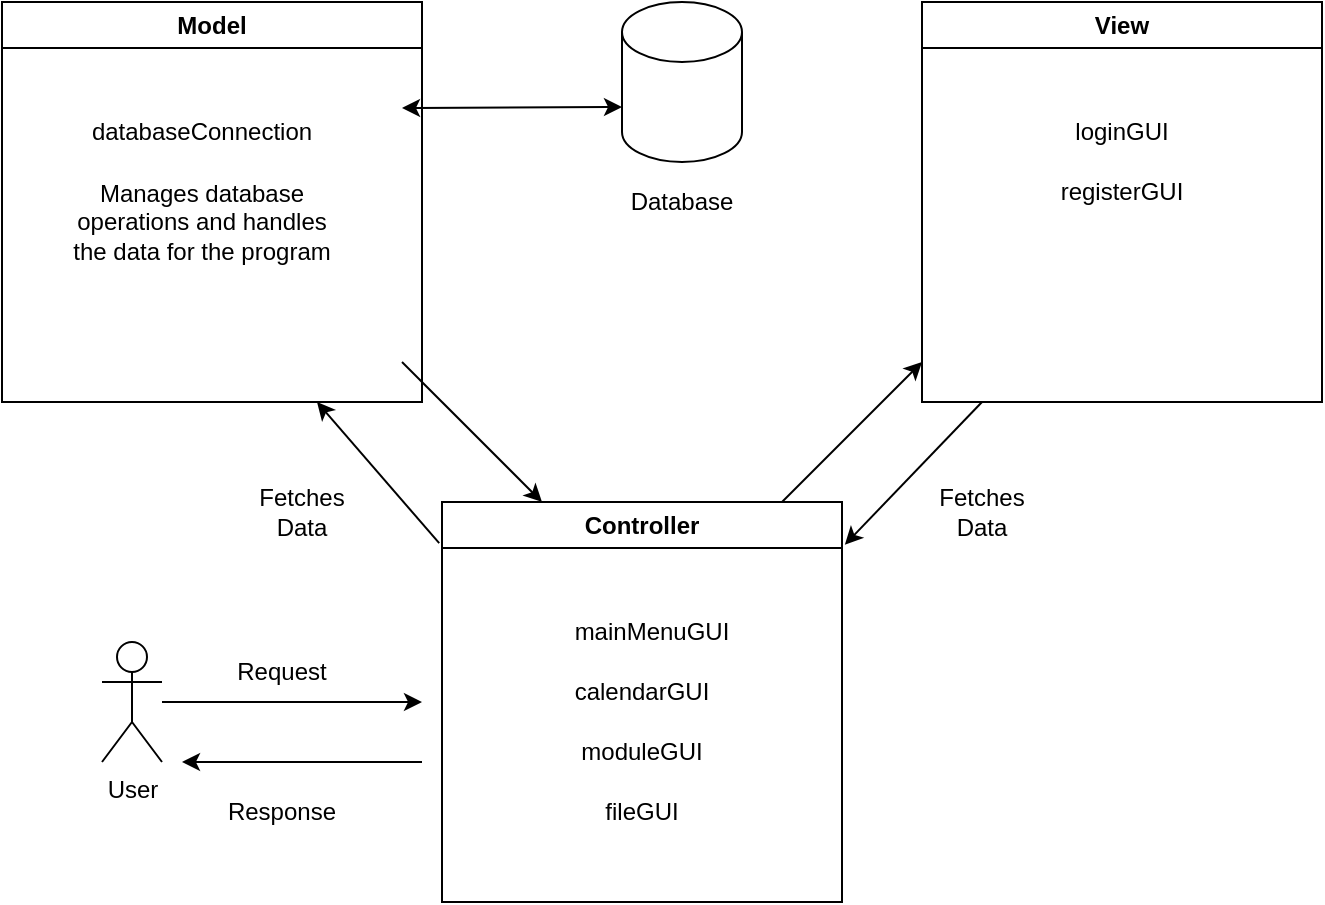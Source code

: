 <mxfile version="21.5.0" type="device" pages="2">
  <diagram name="Page-1" id="5RR-4rVom-Sujk4iPqzt">
    <mxGraphModel dx="780" dy="496" grid="1" gridSize="10" guides="1" tooltips="1" connect="1" arrows="1" fold="1" page="1" pageScale="1" pageWidth="1169" pageHeight="1654" math="0" shadow="0">
      <root>
        <mxCell id="0" />
        <mxCell id="1" parent="0" />
        <mxCell id="fh2X0hLFF8oOC7IPmewJ-2" value="Model" style="swimlane;whiteSpace=wrap;html=1;startSize=23;" parent="1" vertex="1">
          <mxGeometry x="70" y="50" width="210" height="200" as="geometry" />
        </mxCell>
        <mxCell id="fh2X0hLFF8oOC7IPmewJ-21" value="databaseConnection" style="text;html=1;strokeColor=none;fillColor=none;align=center;verticalAlign=middle;whiteSpace=wrap;rounded=0;" parent="fh2X0hLFF8oOC7IPmewJ-2" vertex="1">
          <mxGeometry x="70" y="50" width="60" height="30" as="geometry" />
        </mxCell>
        <mxCell id="fh2X0hLFF8oOC7IPmewJ-22" value="Manages database operations and handles the data for the program" style="text;html=1;strokeColor=none;fillColor=none;align=center;verticalAlign=middle;whiteSpace=wrap;rounded=0;" parent="fh2X0hLFF8oOC7IPmewJ-2" vertex="1">
          <mxGeometry x="30" y="80" width="140" height="60" as="geometry" />
        </mxCell>
        <mxCell id="fh2X0hLFF8oOC7IPmewJ-3" value="View" style="swimlane;whiteSpace=wrap;html=1;" parent="1" vertex="1">
          <mxGeometry x="530" y="50" width="200" height="200" as="geometry" />
        </mxCell>
        <mxCell id="fh2X0hLFF8oOC7IPmewJ-23" value="loginGUI" style="text;html=1;strokeColor=none;fillColor=none;align=center;verticalAlign=middle;whiteSpace=wrap;rounded=0;" parent="fh2X0hLFF8oOC7IPmewJ-3" vertex="1">
          <mxGeometry x="70" y="50" width="60" height="30" as="geometry" />
        </mxCell>
        <mxCell id="fh2X0hLFF8oOC7IPmewJ-24" value="registerGUI" style="text;html=1;strokeColor=none;fillColor=none;align=center;verticalAlign=middle;whiteSpace=wrap;rounded=0;" parent="fh2X0hLFF8oOC7IPmewJ-3" vertex="1">
          <mxGeometry x="70" y="80" width="60" height="30" as="geometry" />
        </mxCell>
        <mxCell id="fh2X0hLFF8oOC7IPmewJ-4" value="Controller" style="swimlane;whiteSpace=wrap;html=1;" parent="1" vertex="1">
          <mxGeometry x="290" y="300" width="200" height="200" as="geometry" />
        </mxCell>
        <mxCell id="fh2X0hLFF8oOC7IPmewJ-25" value="mainMenuGUI&lt;br&gt;" style="text;html=1;strokeColor=none;fillColor=none;align=center;verticalAlign=middle;whiteSpace=wrap;rounded=0;" parent="fh2X0hLFF8oOC7IPmewJ-4" vertex="1">
          <mxGeometry x="70" y="50" width="70" height="30" as="geometry" />
        </mxCell>
        <mxCell id="fh2X0hLFF8oOC7IPmewJ-26" value="calendarGUI" style="text;html=1;strokeColor=none;fillColor=none;align=center;verticalAlign=middle;whiteSpace=wrap;rounded=0;" parent="fh2X0hLFF8oOC7IPmewJ-4" vertex="1">
          <mxGeometry x="70" y="80" width="60" height="30" as="geometry" />
        </mxCell>
        <mxCell id="fh2X0hLFF8oOC7IPmewJ-27" value="moduleGUI" style="text;html=1;strokeColor=none;fillColor=none;align=center;verticalAlign=middle;whiteSpace=wrap;rounded=0;" parent="fh2X0hLFF8oOC7IPmewJ-4" vertex="1">
          <mxGeometry x="70" y="110" width="60" height="30" as="geometry" />
        </mxCell>
        <mxCell id="fh2X0hLFF8oOC7IPmewJ-28" value="fileGUI" style="text;html=1;strokeColor=none;fillColor=none;align=center;verticalAlign=middle;whiteSpace=wrap;rounded=0;" parent="fh2X0hLFF8oOC7IPmewJ-4" vertex="1">
          <mxGeometry x="70" y="140" width="60" height="30" as="geometry" />
        </mxCell>
        <mxCell id="fh2X0hLFF8oOC7IPmewJ-5" value="User" style="shape=umlActor;verticalLabelPosition=bottom;verticalAlign=top;html=1;outlineConnect=0;" parent="1" vertex="1">
          <mxGeometry x="120" y="370" width="30" height="60" as="geometry" />
        </mxCell>
        <mxCell id="fh2X0hLFF8oOC7IPmewJ-6" value="" style="endArrow=classic;html=1;rounded=0;" parent="1" source="fh2X0hLFF8oOC7IPmewJ-5" edge="1">
          <mxGeometry width="50" height="50" relative="1" as="geometry">
            <mxPoint x="170" y="320" as="sourcePoint" />
            <mxPoint x="280" y="400" as="targetPoint" />
            <Array as="points">
              <mxPoint x="210" y="400" />
            </Array>
          </mxGeometry>
        </mxCell>
        <mxCell id="fh2X0hLFF8oOC7IPmewJ-7" value="" style="endArrow=classic;html=1;rounded=0;" parent="1" edge="1">
          <mxGeometry width="50" height="50" relative="1" as="geometry">
            <mxPoint x="280" y="430" as="sourcePoint" />
            <mxPoint x="160" y="430" as="targetPoint" />
          </mxGeometry>
        </mxCell>
        <mxCell id="fh2X0hLFF8oOC7IPmewJ-8" value="Request" style="text;html=1;strokeColor=none;fillColor=none;align=center;verticalAlign=middle;whiteSpace=wrap;rounded=0;" parent="1" vertex="1">
          <mxGeometry x="180" y="370" width="60" height="30" as="geometry" />
        </mxCell>
        <mxCell id="fh2X0hLFF8oOC7IPmewJ-9" value="Response" style="text;html=1;strokeColor=none;fillColor=none;align=center;verticalAlign=middle;whiteSpace=wrap;rounded=0;" parent="1" vertex="1">
          <mxGeometry x="180" y="440" width="60" height="30" as="geometry" />
        </mxCell>
        <mxCell id="fh2X0hLFF8oOC7IPmewJ-10" value="" style="shape=cylinder3;whiteSpace=wrap;html=1;boundedLbl=1;backgroundOutline=1;size=15;" parent="1" vertex="1">
          <mxGeometry x="380" y="50" width="60" height="80" as="geometry" />
        </mxCell>
        <mxCell id="fh2X0hLFF8oOC7IPmewJ-11" value="Database" style="text;html=1;strokeColor=none;fillColor=none;align=center;verticalAlign=middle;whiteSpace=wrap;rounded=0;" parent="1" vertex="1">
          <mxGeometry x="380" y="135" width="60" height="30" as="geometry" />
        </mxCell>
        <mxCell id="fh2X0hLFF8oOC7IPmewJ-12" value="" style="endArrow=classic;html=1;rounded=0;entryX=0.75;entryY=1;entryDx=0;entryDy=0;exitX=-0.007;exitY=0.103;exitDx=0;exitDy=0;exitPerimeter=0;" parent="1" source="fh2X0hLFF8oOC7IPmewJ-4" target="fh2X0hLFF8oOC7IPmewJ-2" edge="1">
          <mxGeometry width="50" height="50" relative="1" as="geometry">
            <mxPoint x="270" y="320" as="sourcePoint" />
            <mxPoint x="320" y="270" as="targetPoint" />
          </mxGeometry>
        </mxCell>
        <mxCell id="fh2X0hLFF8oOC7IPmewJ-13" value="" style="endArrow=classic;html=1;rounded=0;entryX=0.25;entryY=0;entryDx=0;entryDy=0;" parent="1" target="fh2X0hLFF8oOC7IPmewJ-4" edge="1">
          <mxGeometry width="50" height="50" relative="1" as="geometry">
            <mxPoint x="270" y="230" as="sourcePoint" />
            <mxPoint x="320" y="180" as="targetPoint" />
          </mxGeometry>
        </mxCell>
        <mxCell id="fh2X0hLFF8oOC7IPmewJ-14" value="" style="endArrow=classic;html=1;rounded=0;" parent="1" edge="1">
          <mxGeometry width="50" height="50" relative="1" as="geometry">
            <mxPoint x="460" y="300" as="sourcePoint" />
            <mxPoint x="530" y="230" as="targetPoint" />
          </mxGeometry>
        </mxCell>
        <mxCell id="fh2X0hLFF8oOC7IPmewJ-15" value="" style="endArrow=classic;html=1;rounded=0;entryX=1.007;entryY=0.107;entryDx=0;entryDy=0;entryPerimeter=0;" parent="1" target="fh2X0hLFF8oOC7IPmewJ-4" edge="1">
          <mxGeometry width="50" height="50" relative="1" as="geometry">
            <mxPoint x="560" y="250" as="sourcePoint" />
            <mxPoint x="580" y="270" as="targetPoint" />
          </mxGeometry>
        </mxCell>
        <mxCell id="fh2X0hLFF8oOC7IPmewJ-16" value="Fetches&lt;br&gt;Data" style="text;html=1;strokeColor=none;fillColor=none;align=center;verticalAlign=middle;whiteSpace=wrap;rounded=0;" parent="1" vertex="1">
          <mxGeometry x="190" y="290" width="60" height="30" as="geometry" />
        </mxCell>
        <mxCell id="fh2X0hLFF8oOC7IPmewJ-17" value="Fetches&lt;br&gt;Data" style="text;html=1;strokeColor=none;fillColor=none;align=center;verticalAlign=middle;whiteSpace=wrap;rounded=0;" parent="1" vertex="1">
          <mxGeometry x="530" y="290" width="60" height="30" as="geometry" />
        </mxCell>
        <mxCell id="fh2X0hLFF8oOC7IPmewJ-18" value="" style="endArrow=classic;startArrow=classic;html=1;rounded=0;entryX=0;entryY=0;entryDx=0;entryDy=52.5;entryPerimeter=0;" parent="1" target="fh2X0hLFF8oOC7IPmewJ-10" edge="1">
          <mxGeometry width="50" height="50" relative="1" as="geometry">
            <mxPoint x="270" y="103" as="sourcePoint" />
            <mxPoint x="320" y="60" as="targetPoint" />
          </mxGeometry>
        </mxCell>
      </root>
    </mxGraphModel>
  </diagram>
  <diagram id="phs5cfSSj5fd8sCQOTF-" name="Page-2">
    <mxGraphModel dx="1059" dy="681" grid="1" gridSize="10" guides="1" tooltips="1" connect="1" arrows="1" fold="1" page="1" pageScale="1" pageWidth="1169" pageHeight="1654" math="0" shadow="0">
      <root>
        <mxCell id="0" />
        <mxCell id="1" parent="0" />
        <mxCell id="UFnrWVsLcY0LPF25ePLZ-1" value="loginGUI" style="swimlane;whiteSpace=wrap;html=1;swimlaneFillColor=default;" vertex="1" parent="1">
          <mxGeometry x="485" y="240" width="200" height="150" as="geometry" />
        </mxCell>
        <mxCell id="UFnrWVsLcY0LPF25ePLZ-3" value="" style="endArrow=none;html=1;rounded=0;" edge="1" parent="UFnrWVsLcY0LPF25ePLZ-1">
          <mxGeometry width="50" height="50" relative="1" as="geometry">
            <mxPoint y="100" as="sourcePoint" />
            <mxPoint x="200" y="100" as="targetPoint" />
            <Array as="points">
              <mxPoint x="100" y="100" />
            </Array>
          </mxGeometry>
        </mxCell>
        <mxCell id="UFnrWVsLcY0LPF25ePLZ-5" value="username :: String" style="text;html=1;strokeColor=none;fillColor=none;align=center;verticalAlign=middle;whiteSpace=wrap;rounded=0;" vertex="1" parent="UFnrWVsLcY0LPF25ePLZ-1">
          <mxGeometry x="30" y="30" width="140" height="30" as="geometry" />
        </mxCell>
        <mxCell id="UFnrWVsLcY0LPF25ePLZ-6" value="password :: String" style="text;html=1;strokeColor=none;fillColor=none;align=center;verticalAlign=middle;whiteSpace=wrap;rounded=0;" vertex="1" parent="UFnrWVsLcY0LPF25ePLZ-1">
          <mxGeometry x="30" y="60" width="140" height="30" as="geometry" />
        </mxCell>
        <mxCell id="UFnrWVsLcY0LPF25ePLZ-7" value="userLogin()" style="text;html=1;strokeColor=none;fillColor=none;align=center;verticalAlign=middle;whiteSpace=wrap;rounded=0;" vertex="1" parent="UFnrWVsLcY0LPF25ePLZ-1">
          <mxGeometry x="30" y="110" width="140" height="30" as="geometry" />
        </mxCell>
        <mxCell id="UFnrWVsLcY0LPF25ePLZ-10" value="registerGUI" style="swimlane;whiteSpace=wrap;html=1;swimlaneFillColor=default;" vertex="1" parent="1">
          <mxGeometry x="140" y="190" width="200" height="250" as="geometry" />
        </mxCell>
        <mxCell id="UFnrWVsLcY0LPF25ePLZ-11" value="" style="endArrow=none;html=1;rounded=0;" edge="1" parent="UFnrWVsLcY0LPF25ePLZ-10">
          <mxGeometry width="50" height="50" relative="1" as="geometry">
            <mxPoint y="200" as="sourcePoint" />
            <mxPoint x="200" y="200" as="targetPoint" />
            <Array as="points">
              <mxPoint x="100" y="200" />
            </Array>
          </mxGeometry>
        </mxCell>
        <mxCell id="UFnrWVsLcY0LPF25ePLZ-12" value="username :: String" style="text;html=1;strokeColor=none;fillColor=none;align=center;verticalAlign=middle;whiteSpace=wrap;rounded=0;" vertex="1" parent="UFnrWVsLcY0LPF25ePLZ-10">
          <mxGeometry x="30" y="130" width="140" height="30" as="geometry" />
        </mxCell>
        <mxCell id="UFnrWVsLcY0LPF25ePLZ-13" value="password :: String" style="text;html=1;strokeColor=none;fillColor=none;align=center;verticalAlign=middle;whiteSpace=wrap;rounded=0;" vertex="1" parent="UFnrWVsLcY0LPF25ePLZ-10">
          <mxGeometry x="30" y="160" width="140" height="30" as="geometry" />
        </mxCell>
        <mxCell id="UFnrWVsLcY0LPF25ePLZ-14" value="userRegister()" style="text;html=1;strokeColor=none;fillColor=none;align=center;verticalAlign=middle;whiteSpace=wrap;rounded=0;" vertex="1" parent="UFnrWVsLcY0LPF25ePLZ-10">
          <mxGeometry x="30" y="210" width="140" height="30" as="geometry" />
        </mxCell>
        <mxCell id="UFnrWVsLcY0LPF25ePLZ-15" value="surname :: String" style="text;html=1;strokeColor=none;fillColor=none;align=center;verticalAlign=middle;whiteSpace=wrap;rounded=0;" vertex="1" parent="UFnrWVsLcY0LPF25ePLZ-10">
          <mxGeometry x="30" y="70" width="140" height="30" as="geometry" />
        </mxCell>
        <mxCell id="UFnrWVsLcY0LPF25ePLZ-16" value="email :: String" style="text;html=1;strokeColor=none;fillColor=none;align=center;verticalAlign=middle;whiteSpace=wrap;rounded=0;" vertex="1" parent="UFnrWVsLcY0LPF25ePLZ-10">
          <mxGeometry x="30" y="100" width="140" height="30" as="geometry" />
        </mxCell>
        <mxCell id="UFnrWVsLcY0LPF25ePLZ-17" value="firstname :: String" style="text;html=1;strokeColor=none;fillColor=none;align=center;verticalAlign=middle;whiteSpace=wrap;rounded=0;" vertex="1" parent="UFnrWVsLcY0LPF25ePLZ-10">
          <mxGeometry x="30" y="40" width="140" height="30" as="geometry" />
        </mxCell>
        <mxCell id="UFnrWVsLcY0LPF25ePLZ-18" value="moduleGUI" style="swimlane;whiteSpace=wrap;html=1;swimlaneFillColor=default;" vertex="1" parent="1">
          <mxGeometry x="360" y="680" width="200" height="280" as="geometry" />
        </mxCell>
        <mxCell id="UFnrWVsLcY0LPF25ePLZ-19" value="" style="endArrow=none;html=1;rounded=0;" edge="1" parent="UFnrWVsLcY0LPF25ePLZ-18">
          <mxGeometry width="50" height="50" relative="1" as="geometry">
            <mxPoint y="130" as="sourcePoint" />
            <mxPoint x="200" y="130" as="targetPoint" />
            <Array as="points">
              <mxPoint x="100" y="130" />
            </Array>
          </mxGeometry>
        </mxCell>
        <mxCell id="UFnrWVsLcY0LPF25ePLZ-22" value="refreshTable()" style="text;html=1;strokeColor=none;fillColor=none;align=center;verticalAlign=middle;whiteSpace=wrap;rounded=0;" vertex="1" parent="UFnrWVsLcY0LPF25ePLZ-18">
          <mxGeometry x="35" y="250" width="140" height="30" as="geometry" />
        </mxCell>
        <mxCell id="UFnrWVsLcY0LPF25ePLZ-23" value="moduleCode :: int" style="text;html=1;strokeColor=none;fillColor=none;align=center;verticalAlign=middle;whiteSpace=wrap;rounded=0;" vertex="1" parent="UFnrWVsLcY0LPF25ePLZ-18">
          <mxGeometry x="30" y="60" width="140" height="30" as="geometry" />
        </mxCell>
        <mxCell id="UFnrWVsLcY0LPF25ePLZ-24" value="moduleLecturer :: String" style="text;html=1;strokeColor=none;fillColor=none;align=center;verticalAlign=middle;whiteSpace=wrap;rounded=0;" vertex="1" parent="UFnrWVsLcY0LPF25ePLZ-18">
          <mxGeometry x="30" y="90" width="140" height="30" as="geometry" />
        </mxCell>
        <mxCell id="UFnrWVsLcY0LPF25ePLZ-25" value="moduleName :: String" style="text;html=1;strokeColor=none;fillColor=none;align=center;verticalAlign=middle;whiteSpace=wrap;rounded=0;" vertex="1" parent="UFnrWVsLcY0LPF25ePLZ-18">
          <mxGeometry x="30" y="30" width="140" height="30" as="geometry" />
        </mxCell>
        <mxCell id="UFnrWVsLcY0LPF25ePLZ-26" value="deleteBtn()" style="text;html=1;strokeColor=none;fillColor=none;align=center;verticalAlign=middle;whiteSpace=wrap;rounded=0;" vertex="1" parent="UFnrWVsLcY0LPF25ePLZ-18">
          <mxGeometry x="35" y="220" width="140" height="30" as="geometry" />
        </mxCell>
        <mxCell id="UFnrWVsLcY0LPF25ePLZ-27" value="updateBtn()" style="text;html=1;strokeColor=none;fillColor=none;align=center;verticalAlign=middle;whiteSpace=wrap;rounded=0;" vertex="1" parent="UFnrWVsLcY0LPF25ePLZ-18">
          <mxGeometry x="35" y="190" width="140" height="30" as="geometry" />
        </mxCell>
        <mxCell id="UFnrWVsLcY0LPF25ePLZ-28" value="readBtn()" style="text;html=1;strokeColor=none;fillColor=none;align=center;verticalAlign=middle;whiteSpace=wrap;rounded=0;" vertex="1" parent="UFnrWVsLcY0LPF25ePLZ-18">
          <mxGeometry x="35" y="160" width="140" height="30" as="geometry" />
        </mxCell>
        <mxCell id="UFnrWVsLcY0LPF25ePLZ-29" value="addBtn()" style="text;html=1;strokeColor=none;fillColor=none;align=center;verticalAlign=middle;whiteSpace=wrap;rounded=0;" vertex="1" parent="UFnrWVsLcY0LPF25ePLZ-18">
          <mxGeometry x="35" y="130" width="140" height="30" as="geometry" />
        </mxCell>
        <mxCell id="UFnrWVsLcY0LPF25ePLZ-30" value="mainMenu" style="swimlane;whiteSpace=wrap;html=1;swimlaneFillColor=default;" vertex="1" parent="1">
          <mxGeometry x="485" y="450" width="200" height="180" as="geometry" />
        </mxCell>
        <mxCell id="UFnrWVsLcY0LPF25ePLZ-32" value="feedbackBtn()" style="text;html=1;strokeColor=none;fillColor=none;align=center;verticalAlign=middle;whiteSpace=wrap;rounded=0;" vertex="1" parent="UFnrWVsLcY0LPF25ePLZ-30">
          <mxGeometry x="30" y="150" width="140" height="30" as="geometry" />
        </mxCell>
        <mxCell id="UFnrWVsLcY0LPF25ePLZ-36" value="classesBtn()" style="text;html=1;strokeColor=none;fillColor=none;align=center;verticalAlign=middle;whiteSpace=wrap;rounded=0;" vertex="1" parent="UFnrWVsLcY0LPF25ePLZ-30">
          <mxGeometry x="30" y="120" width="140" height="30" as="geometry" />
        </mxCell>
        <mxCell id="UFnrWVsLcY0LPF25ePLZ-37" value="filesBtn()" style="text;html=1;strokeColor=none;fillColor=none;align=center;verticalAlign=middle;whiteSpace=wrap;rounded=0;" vertex="1" parent="UFnrWVsLcY0LPF25ePLZ-30">
          <mxGeometry x="30" y="90" width="140" height="30" as="geometry" />
        </mxCell>
        <mxCell id="UFnrWVsLcY0LPF25ePLZ-38" value="moduleBtn()" style="text;html=1;strokeColor=none;fillColor=none;align=center;verticalAlign=middle;whiteSpace=wrap;rounded=0;" vertex="1" parent="UFnrWVsLcY0LPF25ePLZ-30">
          <mxGeometry x="30" y="60" width="140" height="30" as="geometry" />
        </mxCell>
        <mxCell id="UFnrWVsLcY0LPF25ePLZ-39" value="calendarBtn()" style="text;html=1;strokeColor=none;fillColor=none;align=center;verticalAlign=middle;whiteSpace=wrap;rounded=0;" vertex="1" parent="UFnrWVsLcY0LPF25ePLZ-30">
          <mxGeometry x="30" y="30" width="140" height="30" as="geometry" />
        </mxCell>
        <mxCell id="UFnrWVsLcY0LPF25ePLZ-42" value="fileGUI" style="swimlane;whiteSpace=wrap;html=1;swimlaneFillColor=default;" vertex="1" parent="1">
          <mxGeometry x="920" y="680" width="200" height="100" as="geometry" />
        </mxCell>
        <mxCell id="UFnrWVsLcY0LPF25ePLZ-44" value="uploadFile()" style="text;html=1;strokeColor=none;fillColor=none;align=center;verticalAlign=middle;whiteSpace=wrap;rounded=0;" vertex="1" parent="UFnrWVsLcY0LPF25ePLZ-42">
          <mxGeometry x="30" y="30" width="140" height="30" as="geometry" />
        </mxCell>
        <mxCell id="UFnrWVsLcY0LPF25ePLZ-45" value="downloadFile()" style="text;html=1;strokeColor=none;fillColor=none;align=center;verticalAlign=middle;whiteSpace=wrap;rounded=0;" vertex="1" parent="UFnrWVsLcY0LPF25ePLZ-42">
          <mxGeometry x="30" y="60" width="140" height="30" as="geometry" />
        </mxCell>
        <mxCell id="UFnrWVsLcY0LPF25ePLZ-47" value="feedbackGUI" style="swimlane;whiteSpace=wrap;html=1;swimlaneFillColor=default;" vertex="1" parent="1">
          <mxGeometry x="640" y="680" width="200" height="230" as="geometry" />
        </mxCell>
        <mxCell id="UFnrWVsLcY0LPF25ePLZ-48" value="" style="endArrow=none;html=1;rounded=0;" edge="1" parent="UFnrWVsLcY0LPF25ePLZ-47">
          <mxGeometry width="50" height="50" relative="1" as="geometry">
            <mxPoint y="190" as="sourcePoint" />
            <mxPoint x="200" y="190" as="targetPoint" />
            <Array as="points">
              <mxPoint x="100" y="190" />
            </Array>
          </mxGeometry>
        </mxCell>
        <mxCell id="UFnrWVsLcY0LPF25ePLZ-49" value="feedbackArea :: String" style="text;html=1;strokeColor=none;fillColor=none;align=center;verticalAlign=middle;whiteSpace=wrap;rounded=0;" vertex="1" parent="UFnrWVsLcY0LPF25ePLZ-47">
          <mxGeometry x="30" y="150" width="140" height="30" as="geometry" />
        </mxCell>
        <mxCell id="UFnrWVsLcY0LPF25ePLZ-51" value="sendBtn()" style="text;html=1;strokeColor=none;fillColor=none;align=center;verticalAlign=middle;whiteSpace=wrap;rounded=0;" vertex="1" parent="UFnrWVsLcY0LPF25ePLZ-47">
          <mxGeometry x="30" y="200" width="140" height="30" as="geometry" />
        </mxCell>
        <mxCell id="UFnrWVsLcY0LPF25ePLZ-53" value="receiveEmail :: String" style="text;html=1;strokeColor=none;fillColor=none;align=center;verticalAlign=middle;whiteSpace=wrap;rounded=0;" vertex="1" parent="UFnrWVsLcY0LPF25ePLZ-47">
          <mxGeometry x="30" y="60" width="140" height="30" as="geometry" />
        </mxCell>
        <mxCell id="UFnrWVsLcY0LPF25ePLZ-54" value="firstname :: String" style="text;html=1;strokeColor=none;fillColor=none;align=center;verticalAlign=middle;whiteSpace=wrap;rounded=0;" vertex="1" parent="UFnrWVsLcY0LPF25ePLZ-47">
          <mxGeometry x="30" y="30" width="140" height="30" as="geometry" />
        </mxCell>
        <mxCell id="UFnrWVsLcY0LPF25ePLZ-55" value="sendEmail :: String" style="text;html=1;strokeColor=none;fillColor=none;align=center;verticalAlign=middle;whiteSpace=wrap;rounded=0;" vertex="1" parent="UFnrWVsLcY0LPF25ePLZ-47">
          <mxGeometry x="30" y="90" width="140" height="30" as="geometry" />
        </mxCell>
        <mxCell id="UFnrWVsLcY0LPF25ePLZ-56" value="sendEmailPassword :: String" style="text;html=1;strokeColor=none;fillColor=none;align=center;verticalAlign=middle;whiteSpace=wrap;rounded=0;" vertex="1" parent="UFnrWVsLcY0LPF25ePLZ-47">
          <mxGeometry x="20" y="120" width="160" height="30" as="geometry" />
        </mxCell>
        <mxCell id="UFnrWVsLcY0LPF25ePLZ-57" value="databaseConnection" style="swimlane;whiteSpace=wrap;html=1;swimlaneFillColor=default;" vertex="1" parent="1">
          <mxGeometry x="485" y="10" width="200" height="190" as="geometry" />
        </mxCell>
        <mxCell id="UFnrWVsLcY0LPF25ePLZ-58" value="" style="endArrow=none;html=1;rounded=0;" edge="1" parent="UFnrWVsLcY0LPF25ePLZ-57">
          <mxGeometry width="50" height="50" relative="1" as="geometry">
            <mxPoint y="140" as="sourcePoint" />
            <mxPoint x="200" y="140" as="targetPoint" />
            <Array as="points">
              <mxPoint x="100" y="140" />
            </Array>
          </mxGeometry>
        </mxCell>
        <mxCell id="UFnrWVsLcY0LPF25ePLZ-59" value="db_url :: String" style="text;html=1;strokeColor=none;fillColor=none;align=center;verticalAlign=middle;whiteSpace=wrap;rounded=0;" vertex="1" parent="UFnrWVsLcY0LPF25ePLZ-57">
          <mxGeometry x="30" y="30" width="140" height="30" as="geometry" />
        </mxCell>
        <mxCell id="UFnrWVsLcY0LPF25ePLZ-60" value="user :: String" style="text;html=1;strokeColor=none;fillColor=none;align=center;verticalAlign=middle;whiteSpace=wrap;rounded=0;" vertex="1" parent="UFnrWVsLcY0LPF25ePLZ-57">
          <mxGeometry x="30" y="60" width="140" height="30" as="geometry" />
        </mxCell>
        <mxCell id="UFnrWVsLcY0LPF25ePLZ-61" value="openConnection()&lt;br&gt;closeConnection()" style="text;html=1;strokeColor=none;fillColor=none;align=center;verticalAlign=middle;whiteSpace=wrap;rounded=0;" vertex="1" parent="UFnrWVsLcY0LPF25ePLZ-57">
          <mxGeometry x="30" y="150" width="140" height="30" as="geometry" />
        </mxCell>
        <mxCell id="UFnrWVsLcY0LPF25ePLZ-62" value="pass :: String" style="text;html=1;strokeColor=none;fillColor=none;align=center;verticalAlign=middle;whiteSpace=wrap;rounded=0;" vertex="1" parent="UFnrWVsLcY0LPF25ePLZ-57">
          <mxGeometry x="30" y="90" width="140" height="30" as="geometry" />
        </mxCell>
        <mxCell id="UFnrWVsLcY0LPF25ePLZ-64" value="calendarGUI" style="swimlane;whiteSpace=wrap;html=1;swimlaneFillColor=default;" vertex="1" parent="1">
          <mxGeometry x="80" y="670" width="200" height="250" as="geometry" />
        </mxCell>
        <mxCell id="UFnrWVsLcY0LPF25ePLZ-65" value="" style="endArrow=none;html=1;rounded=0;" edge="1" parent="UFnrWVsLcY0LPF25ePLZ-64">
          <mxGeometry width="50" height="50" relative="1" as="geometry">
            <mxPoint y="130" as="sourcePoint" />
            <mxPoint x="200" y="130" as="targetPoint" />
            <Array as="points">
              <mxPoint x="100" y="130" />
            </Array>
          </mxGeometry>
        </mxCell>
        <mxCell id="UFnrWVsLcY0LPF25ePLZ-67" value="moduleCode :: int" style="text;html=1;strokeColor=none;fillColor=none;align=center;verticalAlign=middle;whiteSpace=wrap;rounded=0;" vertex="1" parent="UFnrWVsLcY0LPF25ePLZ-64">
          <mxGeometry x="30" y="60" width="140" height="30" as="geometry" />
        </mxCell>
        <mxCell id="UFnrWVsLcY0LPF25ePLZ-68" value="moduleLecturer :: String" style="text;html=1;strokeColor=none;fillColor=none;align=center;verticalAlign=middle;whiteSpace=wrap;rounded=0;" vertex="1" parent="UFnrWVsLcY0LPF25ePLZ-64">
          <mxGeometry x="30" y="90" width="140" height="30" as="geometry" />
        </mxCell>
        <mxCell id="UFnrWVsLcY0LPF25ePLZ-69" value="moduleName :: String" style="text;html=1;strokeColor=none;fillColor=none;align=center;verticalAlign=middle;whiteSpace=wrap;rounded=0;" vertex="1" parent="UFnrWVsLcY0LPF25ePLZ-64">
          <mxGeometry x="30" y="30" width="140" height="30" as="geometry" />
        </mxCell>
        <mxCell id="UFnrWVsLcY0LPF25ePLZ-70" value="findEvents()" style="text;html=1;strokeColor=none;fillColor=none;align=center;verticalAlign=middle;whiteSpace=wrap;rounded=0;" vertex="1" parent="UFnrWVsLcY0LPF25ePLZ-64">
          <mxGeometry x="35" y="220" width="140" height="30" as="geometry" />
        </mxCell>
        <mxCell id="UFnrWVsLcY0LPF25ePLZ-71" value="eventHandling()" style="text;html=1;strokeColor=none;fillColor=none;align=center;verticalAlign=middle;whiteSpace=wrap;rounded=0;" vertex="1" parent="UFnrWVsLcY0LPF25ePLZ-64">
          <mxGeometry x="35" y="190" width="140" height="30" as="geometry" />
        </mxCell>
        <mxCell id="UFnrWVsLcY0LPF25ePLZ-72" value="saveEvent()" style="text;html=1;strokeColor=none;fillColor=none;align=center;verticalAlign=middle;whiteSpace=wrap;rounded=0;" vertex="1" parent="UFnrWVsLcY0LPF25ePLZ-64">
          <mxGeometry x="35" y="160" width="140" height="30" as="geometry" />
        </mxCell>
        <mxCell id="UFnrWVsLcY0LPF25ePLZ-73" value="addEventDialog()" style="text;html=1;strokeColor=none;fillColor=none;align=center;verticalAlign=middle;whiteSpace=wrap;rounded=0;" vertex="1" parent="UFnrWVsLcY0LPF25ePLZ-64">
          <mxGeometry x="35" y="130" width="140" height="30" as="geometry" />
        </mxCell>
        <mxCell id="UFnrWVsLcY0LPF25ePLZ-74" value="1" style="endArrow=open;html=1;endSize=12;startArrow=diamondThin;startSize=14;startFill=1;edgeStyle=orthogonalEdgeStyle;align=left;verticalAlign=bottom;rounded=0;entryX=0.75;entryY=0;entryDx=0;entryDy=0;" edge="1" parent="1" target="UFnrWVsLcY0LPF25ePLZ-64">
          <mxGeometry x="-1" y="3" relative="1" as="geometry">
            <mxPoint x="490" y="560" as="sourcePoint" />
            <mxPoint x="660" y="400" as="targetPoint" />
          </mxGeometry>
        </mxCell>
        <mxCell id="UFnrWVsLcY0LPF25ePLZ-75" value="1" style="endArrow=open;html=1;endSize=12;startArrow=diamondThin;startSize=14;startFill=1;edgeStyle=orthogonalEdgeStyle;align=left;verticalAlign=bottom;rounded=0;entryX=0.5;entryY=0;entryDx=0;entryDy=0;exitX=0.25;exitY=1;exitDx=0;exitDy=0;" edge="1" parent="1" source="UFnrWVsLcY0LPF25ePLZ-32" target="UFnrWVsLcY0LPF25ePLZ-18">
          <mxGeometry x="-1" y="3" relative="1" as="geometry">
            <mxPoint x="500" y="400" as="sourcePoint" />
            <mxPoint x="660" y="400" as="targetPoint" />
          </mxGeometry>
        </mxCell>
        <mxCell id="UFnrWVsLcY0LPF25ePLZ-76" value="1" style="endArrow=open;html=1;endSize=12;startArrow=diamondThin;startSize=14;startFill=1;edgeStyle=orthogonalEdgeStyle;align=left;verticalAlign=bottom;rounded=0;entryX=0.5;entryY=0;entryDx=0;entryDy=0;" edge="1" parent="1" target="UFnrWVsLcY0LPF25ePLZ-47">
          <mxGeometry x="-1" y="3" relative="1" as="geometry">
            <mxPoint x="610" y="630" as="sourcePoint" />
            <mxPoint x="770" y="630" as="targetPoint" />
            <Array as="points">
              <mxPoint x="610" y="660" />
              <mxPoint x="740" y="660" />
            </Array>
          </mxGeometry>
        </mxCell>
        <mxCell id="UFnrWVsLcY0LPF25ePLZ-77" value="1" style="endArrow=open;html=1;endSize=12;startArrow=diamondThin;startSize=14;startFill=1;edgeStyle=orthogonalEdgeStyle;align=left;verticalAlign=bottom;rounded=0;entryX=0.5;entryY=0;entryDx=0;entryDy=0;" edge="1" parent="1" target="UFnrWVsLcY0LPF25ePLZ-42">
          <mxGeometry x="-1" y="3" relative="1" as="geometry">
            <mxPoint x="680" y="560" as="sourcePoint" />
            <mxPoint x="840" y="560" as="targetPoint" />
          </mxGeometry>
        </mxCell>
        <mxCell id="UFnrWVsLcY0LPF25ePLZ-79" value="1" style="endArrow=open;html=1;endSize=12;startArrow=diamondThin;startSize=14;startFill=1;edgeStyle=orthogonalEdgeStyle;align=left;verticalAlign=bottom;rounded=0;exitX=0.5;exitY=1;exitDx=0;exitDy=0;entryX=0.5;entryY=0;entryDx=0;entryDy=0;" edge="1" parent="1" source="UFnrWVsLcY0LPF25ePLZ-1" target="UFnrWVsLcY0LPF25ePLZ-30">
          <mxGeometry x="-1" y="3" relative="1" as="geometry">
            <mxPoint x="820" y="360" as="sourcePoint" />
            <mxPoint x="860" y="360" as="targetPoint" />
          </mxGeometry>
        </mxCell>
        <mxCell id="UFnrWVsLcY0LPF25ePLZ-80" value="1" style="endArrow=open;html=1;endSize=12;startArrow=diamondThin;startSize=14;startFill=1;edgeStyle=orthogonalEdgeStyle;align=left;verticalAlign=bottom;rounded=0;" edge="1" parent="1">
          <mxGeometry x="-1" y="3" relative="1" as="geometry">
            <mxPoint x="490" y="320" as="sourcePoint" />
            <mxPoint x="340" y="320" as="targetPoint" />
          </mxGeometry>
        </mxCell>
        <mxCell id="UFnrWVsLcY0LPF25ePLZ-81" value="1" style="endArrow=open;html=1;endSize=12;startArrow=diamondThin;startSize=14;startFill=1;edgeStyle=orthogonalEdgeStyle;align=left;verticalAlign=bottom;rounded=0;entryX=0.5;entryY=0;entryDx=0;entryDy=0;" edge="1" parent="1" target="UFnrWVsLcY0LPF25ePLZ-1">
          <mxGeometry x="-1" y="3" relative="1" as="geometry">
            <mxPoint x="570" y="200" as="sourcePoint" />
            <mxPoint x="730" y="200" as="targetPoint" />
          </mxGeometry>
        </mxCell>
      </root>
    </mxGraphModel>
  </diagram>
</mxfile>
